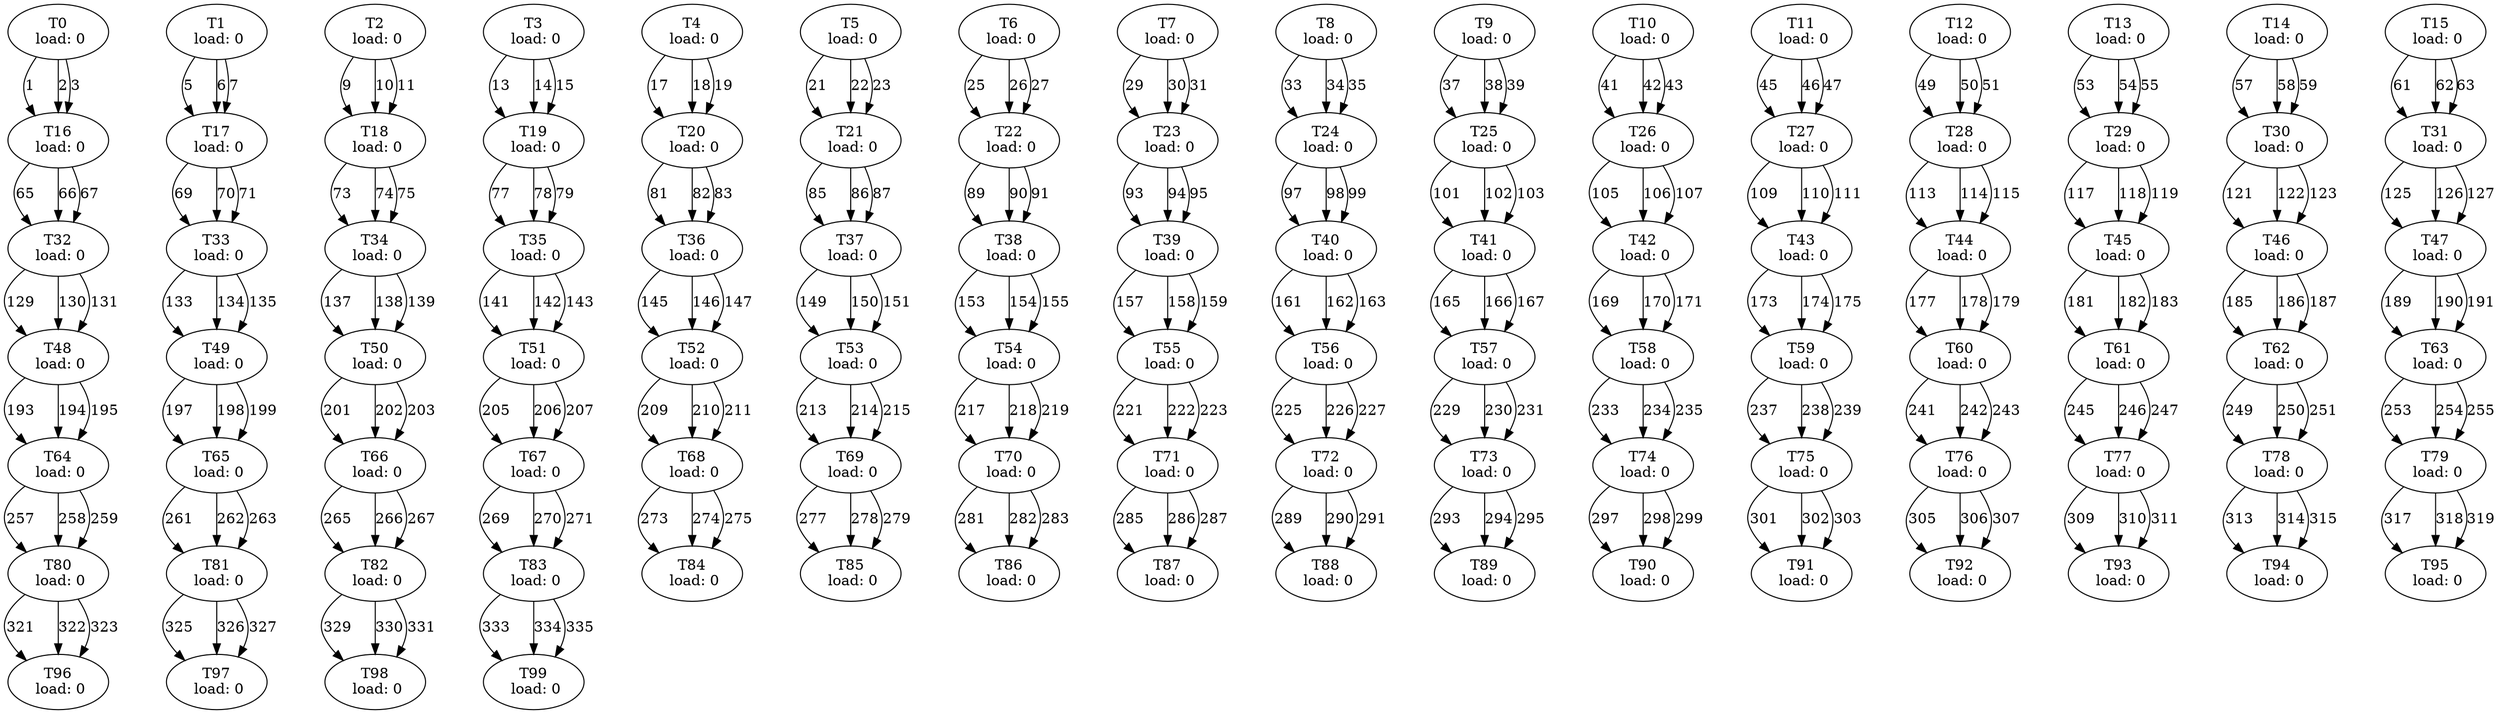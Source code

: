 digraph taskgraph {
	T0 [label= "T0\n load: 0"];
	T1 [label= "T1\n load: 0"];
	T2 [label= "T2\n load: 0"];
	T3 [label= "T3\n load: 0"];
	T4 [label= "T4\n load: 0"];
	T5 [label= "T5\n load: 0"];
	T6 [label= "T6\n load: 0"];
	T7 [label= "T7\n load: 0"];
	T8 [label= "T8\n load: 0"];
	T9 [label= "T9\n load: 0"];
	T10 [label= "T10\n load: 0"];
	T11 [label= "T11\n load: 0"];
	T12 [label= "T12\n load: 0"];
	T13 [label= "T13\n load: 0"];
	T14 [label= "T14\n load: 0"];
	T15 [label= "T15\n load: 0"];
	T16 [label= "T16\n load: 0"];
	T0 -> T16[label=1];
	T0 -> T16[label=2];
	T0 -> T16[label=3];
	T17 [label= "T17\n load: 0"];
	T1 -> T17[label=5];
	T1 -> T17[label=6];
	T1 -> T17[label=7];
	T18 [label= "T18\n load: 0"];
	T2 -> T18[label=9];
	T2 -> T18[label=10];
	T2 -> T18[label=11];
	T19 [label= "T19\n load: 0"];
	T3 -> T19[label=13];
	T3 -> T19[label=14];
	T3 -> T19[label=15];
	T20 [label= "T20\n load: 0"];
	T4 -> T20[label=17];
	T4 -> T20[label=18];
	T4 -> T20[label=19];
	T21 [label= "T21\n load: 0"];
	T5 -> T21[label=21];
	T5 -> T21[label=22];
	T5 -> T21[label=23];
	T22 [label= "T22\n load: 0"];
	T6 -> T22[label=25];
	T6 -> T22[label=26];
	T6 -> T22[label=27];
	T23 [label= "T23\n load: 0"];
	T7 -> T23[label=29];
	T7 -> T23[label=30];
	T7 -> T23[label=31];
	T24 [label= "T24\n load: 0"];
	T8 -> T24[label=33];
	T8 -> T24[label=34];
	T8 -> T24[label=35];
	T25 [label= "T25\n load: 0"];
	T9 -> T25[label=37];
	T9 -> T25[label=38];
	T9 -> T25[label=39];
	T26 [label= "T26\n load: 0"];
	T10 -> T26[label=41];
	T10 -> T26[label=42];
	T10 -> T26[label=43];
	T27 [label= "T27\n load: 0"];
	T11 -> T27[label=45];
	T11 -> T27[label=46];
	T11 -> T27[label=47];
	T28 [label= "T28\n load: 0"];
	T12 -> T28[label=49];
	T12 -> T28[label=50];
	T12 -> T28[label=51];
	T29 [label= "T29\n load: 0"];
	T13 -> T29[label=53];
	T13 -> T29[label=54];
	T13 -> T29[label=55];
	T30 [label= "T30\n load: 0"];
	T14 -> T30[label=57];
	T14 -> T30[label=58];
	T14 -> T30[label=59];
	T31 [label= "T31\n load: 0"];
	T15 -> T31[label=61];
	T15 -> T31[label=62];
	T15 -> T31[label=63];
	T32 [label= "T32\n load: 0"];
	T16 -> T32[label=65];
	T16 -> T32[label=66];
	T16 -> T32[label=67];
	T33 [label= "T33\n load: 0"];
	T17 -> T33[label=69];
	T17 -> T33[label=70];
	T17 -> T33[label=71];
	T34 [label= "T34\n load: 0"];
	T18 -> T34[label=73];
	T18 -> T34[label=74];
	T18 -> T34[label=75];
	T35 [label= "T35\n load: 0"];
	T19 -> T35[label=77];
	T19 -> T35[label=78];
	T19 -> T35[label=79];
	T36 [label= "T36\n load: 0"];
	T20 -> T36[label=81];
	T20 -> T36[label=82];
	T20 -> T36[label=83];
	T37 [label= "T37\n load: 0"];
	T21 -> T37[label=85];
	T21 -> T37[label=86];
	T21 -> T37[label=87];
	T38 [label= "T38\n load: 0"];
	T22 -> T38[label=89];
	T22 -> T38[label=90];
	T22 -> T38[label=91];
	T39 [label= "T39\n load: 0"];
	T23 -> T39[label=93];
	T23 -> T39[label=94];
	T23 -> T39[label=95];
	T40 [label= "T40\n load: 0"];
	T24 -> T40[label=97];
	T24 -> T40[label=98];
	T24 -> T40[label=99];
	T41 [label= "T41\n load: 0"];
	T25 -> T41[label=101];
	T25 -> T41[label=102];
	T25 -> T41[label=103];
	T42 [label= "T42\n load: 0"];
	T26 -> T42[label=105];
	T26 -> T42[label=106];
	T26 -> T42[label=107];
	T43 [label= "T43\n load: 0"];
	T27 -> T43[label=109];
	T27 -> T43[label=110];
	T27 -> T43[label=111];
	T44 [label= "T44\n load: 0"];
	T28 -> T44[label=113];
	T28 -> T44[label=114];
	T28 -> T44[label=115];
	T45 [label= "T45\n load: 0"];
	T29 -> T45[label=117];
	T29 -> T45[label=118];
	T29 -> T45[label=119];
	T46 [label= "T46\n load: 0"];
	T30 -> T46[label=121];
	T30 -> T46[label=122];
	T30 -> T46[label=123];
	T47 [label= "T47\n load: 0"];
	T31 -> T47[label=125];
	T31 -> T47[label=126];
	T31 -> T47[label=127];
	T48 [label= "T48\n load: 0"];
	T32 -> T48[label=129];
	T32 -> T48[label=130];
	T32 -> T48[label=131];
	T49 [label= "T49\n load: 0"];
	T33 -> T49[label=133];
	T33 -> T49[label=134];
	T33 -> T49[label=135];
	T50 [label= "T50\n load: 0"];
	T34 -> T50[label=137];
	T34 -> T50[label=138];
	T34 -> T50[label=139];
	T51 [label= "T51\n load: 0"];
	T35 -> T51[label=141];
	T35 -> T51[label=142];
	T35 -> T51[label=143];
	T52 [label= "T52\n load: 0"];
	T36 -> T52[label=145];
	T36 -> T52[label=146];
	T36 -> T52[label=147];
	T53 [label= "T53\n load: 0"];
	T37 -> T53[label=149];
	T37 -> T53[label=150];
	T37 -> T53[label=151];
	T54 [label= "T54\n load: 0"];
	T38 -> T54[label=153];
	T38 -> T54[label=154];
	T38 -> T54[label=155];
	T55 [label= "T55\n load: 0"];
	T39 -> T55[label=157];
	T39 -> T55[label=158];
	T39 -> T55[label=159];
	T56 [label= "T56\n load: 0"];
	T40 -> T56[label=161];
	T40 -> T56[label=162];
	T40 -> T56[label=163];
	T57 [label= "T57\n load: 0"];
	T41 -> T57[label=165];
	T41 -> T57[label=166];
	T41 -> T57[label=167];
	T58 [label= "T58\n load: 0"];
	T42 -> T58[label=169];
	T42 -> T58[label=170];
	T42 -> T58[label=171];
	T59 [label= "T59\n load: 0"];
	T43 -> T59[label=173];
	T43 -> T59[label=174];
	T43 -> T59[label=175];
	T60 [label= "T60\n load: 0"];
	T44 -> T60[label=177];
	T44 -> T60[label=178];
	T44 -> T60[label=179];
	T61 [label= "T61\n load: 0"];
	T45 -> T61[label=181];
	T45 -> T61[label=182];
	T45 -> T61[label=183];
	T62 [label= "T62\n load: 0"];
	T46 -> T62[label=185];
	T46 -> T62[label=186];
	T46 -> T62[label=187];
	T63 [label= "T63\n load: 0"];
	T47 -> T63[label=189];
	T47 -> T63[label=190];
	T47 -> T63[label=191];
	T64 [label= "T64\n load: 0"];
	T48 -> T64[label=193];
	T48 -> T64[label=194];
	T48 -> T64[label=195];
	T65 [label= "T65\n load: 0"];
	T49 -> T65[label=197];
	T49 -> T65[label=198];
	T49 -> T65[label=199];
	T66 [label= "T66\n load: 0"];
	T50 -> T66[label=201];
	T50 -> T66[label=202];
	T50 -> T66[label=203];
	T67 [label= "T67\n load: 0"];
	T51 -> T67[label=205];
	T51 -> T67[label=206];
	T51 -> T67[label=207];
	T68 [label= "T68\n load: 0"];
	T52 -> T68[label=209];
	T52 -> T68[label=210];
	T52 -> T68[label=211];
	T69 [label= "T69\n load: 0"];
	T53 -> T69[label=213];
	T53 -> T69[label=214];
	T53 -> T69[label=215];
	T70 [label= "T70\n load: 0"];
	T54 -> T70[label=217];
	T54 -> T70[label=218];
	T54 -> T70[label=219];
	T71 [label= "T71\n load: 0"];
	T55 -> T71[label=221];
	T55 -> T71[label=222];
	T55 -> T71[label=223];
	T72 [label= "T72\n load: 0"];
	T56 -> T72[label=225];
	T56 -> T72[label=226];
	T56 -> T72[label=227];
	T73 [label= "T73\n load: 0"];
	T57 -> T73[label=229];
	T57 -> T73[label=230];
	T57 -> T73[label=231];
	T74 [label= "T74\n load: 0"];
	T58 -> T74[label=233];
	T58 -> T74[label=234];
	T58 -> T74[label=235];
	T75 [label= "T75\n load: 0"];
	T59 -> T75[label=237];
	T59 -> T75[label=238];
	T59 -> T75[label=239];
	T76 [label= "T76\n load: 0"];
	T60 -> T76[label=241];
	T60 -> T76[label=242];
	T60 -> T76[label=243];
	T77 [label= "T77\n load: 0"];
	T61 -> T77[label=245];
	T61 -> T77[label=246];
	T61 -> T77[label=247];
	T78 [label= "T78\n load: 0"];
	T62 -> T78[label=249];
	T62 -> T78[label=250];
	T62 -> T78[label=251];
	T79 [label= "T79\n load: 0"];
	T63 -> T79[label=253];
	T63 -> T79[label=254];
	T63 -> T79[label=255];
	T80 [label= "T80\n load: 0"];
	T64 -> T80[label=257];
	T64 -> T80[label=258];
	T64 -> T80[label=259];
	T81 [label= "T81\n load: 0"];
	T65 -> T81[label=261];
	T65 -> T81[label=262];
	T65 -> T81[label=263];
	T82 [label= "T82\n load: 0"];
	T66 -> T82[label=265];
	T66 -> T82[label=266];
	T66 -> T82[label=267];
	T83 [label= "T83\n load: 0"];
	T67 -> T83[label=269];
	T67 -> T83[label=270];
	T67 -> T83[label=271];
	T84 [label= "T84\n load: 0"];
	T68 -> T84[label=273];
	T68 -> T84[label=274];
	T68 -> T84[label=275];
	T85 [label= "T85\n load: 0"];
	T69 -> T85[label=277];
	T69 -> T85[label=278];
	T69 -> T85[label=279];
	T86 [label= "T86\n load: 0"];
	T70 -> T86[label=281];
	T70 -> T86[label=282];
	T70 -> T86[label=283];
	T87 [label= "T87\n load: 0"];
	T71 -> T87[label=285];
	T71 -> T87[label=286];
	T71 -> T87[label=287];
	T88 [label= "T88\n load: 0"];
	T72 -> T88[label=289];
	T72 -> T88[label=290];
	T72 -> T88[label=291];
	T89 [label= "T89\n load: 0"];
	T73 -> T89[label=293];
	T73 -> T89[label=294];
	T73 -> T89[label=295];
	T90 [label= "T90\n load: 0"];
	T74 -> T90[label=297];
	T74 -> T90[label=298];
	T74 -> T90[label=299];
	T91 [label= "T91\n load: 0"];
	T75 -> T91[label=301];
	T75 -> T91[label=302];
	T75 -> T91[label=303];
	T92 [label= "T92\n load: 0"];
	T76 -> T92[label=305];
	T76 -> T92[label=306];
	T76 -> T92[label=307];
	T93 [label= "T93\n load: 0"];
	T77 -> T93[label=309];
	T77 -> T93[label=310];
	T77 -> T93[label=311];
	T94 [label= "T94\n load: 0"];
	T78 -> T94[label=313];
	T78 -> T94[label=314];
	T78 -> T94[label=315];
	T95 [label= "T95\n load: 0"];
	T79 -> T95[label=317];
	T79 -> T95[label=318];
	T79 -> T95[label=319];
	T96 [label= "T96\n load: 0"];
	T80 -> T96[label=321];
	T80 -> T96[label=322];
	T80 -> T96[label=323];
	T97 [label= "T97\n load: 0"];
	T81 -> T97[label=325];
	T81 -> T97[label=326];
	T81 -> T97[label=327];
	T98 [label= "T98\n load: 0"];
	T82 -> T98[label=329];
	T82 -> T98[label=330];
	T82 -> T98[label=331];
	T99 [label= "T99\n load: 0"];
	T83 -> T99[label=333];
	T83 -> T99[label=334];
	T83 -> T99[label=335];
}